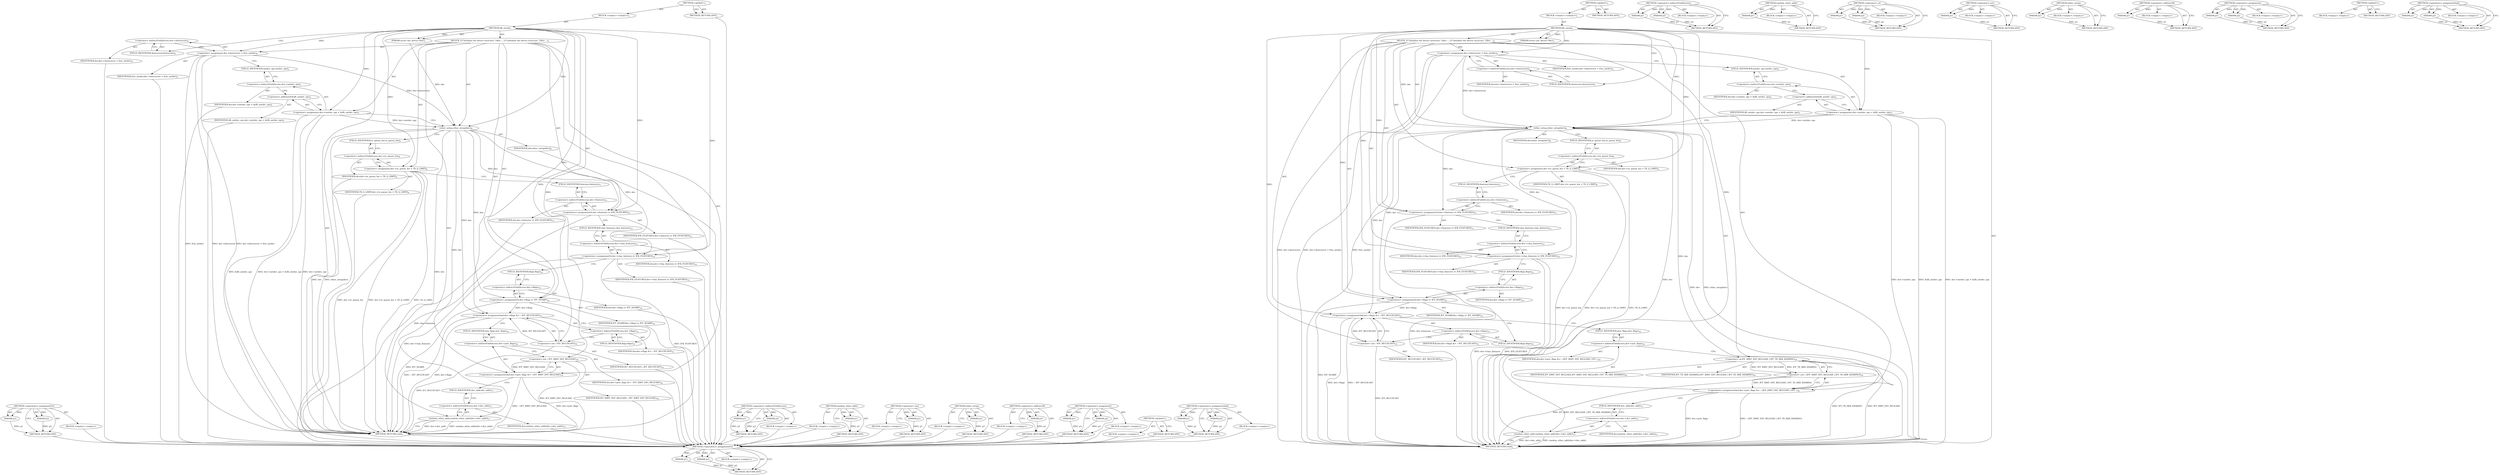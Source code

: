 digraph "&lt;operators&gt;.assignmentAnd" {
vulnerable_95 [label=<(METHOD,&lt;operators&gt;.assignmentOr)>];
vulnerable_96 [label=<(PARAM,p1)>];
vulnerable_97 [label=<(PARAM,p2)>];
vulnerable_98 [label=<(BLOCK,&lt;empty&gt;,&lt;empty&gt;)>];
vulnerable_99 [label=<(METHOD_RETURN,ANY)>];
vulnerable_6 [label=<(METHOD,&lt;global&gt;)<SUB>1</SUB>>];
vulnerable_7 [label=<(BLOCK,&lt;empty&gt;,&lt;empty&gt;)<SUB>1</SUB>>];
vulnerable_8 [label=<(METHOD,ifb_setup)<SUB>1</SUB>>];
vulnerable_9 [label=<(PARAM,struct net_device *dev)<SUB>1</SUB>>];
vulnerable_10 [label=<(BLOCK,{
	/* Initialize the device structure. */
	dev-...,{
	/* Initialize the device structure. */
	dev-...)<SUB>2</SUB>>];
vulnerable_11 [label=<(&lt;operator&gt;.assignment,dev-&gt;destructor = free_netdev)<SUB>4</SUB>>];
vulnerable_12 [label=<(&lt;operator&gt;.indirectFieldAccess,dev-&gt;destructor)<SUB>4</SUB>>];
vulnerable_13 [label=<(IDENTIFIER,dev,dev-&gt;destructor = free_netdev)<SUB>4</SUB>>];
vulnerable_14 [label=<(FIELD_IDENTIFIER,destructor,destructor)<SUB>4</SUB>>];
vulnerable_15 [label=<(IDENTIFIER,free_netdev,dev-&gt;destructor = free_netdev)<SUB>4</SUB>>];
vulnerable_16 [label=<(&lt;operator&gt;.assignment,dev-&gt;netdev_ops = &amp;ifb_netdev_ops)<SUB>5</SUB>>];
vulnerable_17 [label=<(&lt;operator&gt;.indirectFieldAccess,dev-&gt;netdev_ops)<SUB>5</SUB>>];
vulnerable_18 [label=<(IDENTIFIER,dev,dev-&gt;netdev_ops = &amp;ifb_netdev_ops)<SUB>5</SUB>>];
vulnerable_19 [label=<(FIELD_IDENTIFIER,netdev_ops,netdev_ops)<SUB>5</SUB>>];
vulnerable_20 [label=<(&lt;operator&gt;.addressOf,&amp;ifb_netdev_ops)<SUB>5</SUB>>];
vulnerable_21 [label=<(IDENTIFIER,ifb_netdev_ops,dev-&gt;netdev_ops = &amp;ifb_netdev_ops)<SUB>5</SUB>>];
vulnerable_22 [label=<(ether_setup,ether_setup(dev))<SUB>8</SUB>>];
vulnerable_23 [label=<(IDENTIFIER,dev,ether_setup(dev))<SUB>8</SUB>>];
vulnerable_24 [label=<(&lt;operator&gt;.assignment,dev-&gt;tx_queue_len = TX_Q_LIMIT)<SUB>9</SUB>>];
vulnerable_25 [label=<(&lt;operator&gt;.indirectFieldAccess,dev-&gt;tx_queue_len)<SUB>9</SUB>>];
vulnerable_26 [label=<(IDENTIFIER,dev,dev-&gt;tx_queue_len = TX_Q_LIMIT)<SUB>9</SUB>>];
vulnerable_27 [label=<(FIELD_IDENTIFIER,tx_queue_len,tx_queue_len)<SUB>9</SUB>>];
vulnerable_28 [label=<(IDENTIFIER,TX_Q_LIMIT,dev-&gt;tx_queue_len = TX_Q_LIMIT)<SUB>9</SUB>>];
vulnerable_29 [label=<(&lt;operators&gt;.assignmentOr,dev-&gt;features |= IFB_FEATURES)<SUB>11</SUB>>];
vulnerable_30 [label=<(&lt;operator&gt;.indirectFieldAccess,dev-&gt;features)<SUB>11</SUB>>];
vulnerable_31 [label=<(IDENTIFIER,dev,dev-&gt;features |= IFB_FEATURES)<SUB>11</SUB>>];
vulnerable_32 [label=<(FIELD_IDENTIFIER,features,features)<SUB>11</SUB>>];
vulnerable_33 [label=<(IDENTIFIER,IFB_FEATURES,dev-&gt;features |= IFB_FEATURES)<SUB>11</SUB>>];
vulnerable_34 [label=<(&lt;operators&gt;.assignmentOr,dev-&gt;vlan_features |= IFB_FEATURES)<SUB>12</SUB>>];
vulnerable_35 [label=<(&lt;operator&gt;.indirectFieldAccess,dev-&gt;vlan_features)<SUB>12</SUB>>];
vulnerable_36 [label=<(IDENTIFIER,dev,dev-&gt;vlan_features |= IFB_FEATURES)<SUB>12</SUB>>];
vulnerable_37 [label=<(FIELD_IDENTIFIER,vlan_features,vlan_features)<SUB>12</SUB>>];
vulnerable_38 [label=<(IDENTIFIER,IFB_FEATURES,dev-&gt;vlan_features |= IFB_FEATURES)<SUB>12</SUB>>];
vulnerable_39 [label=<(&lt;operators&gt;.assignmentOr,dev-&gt;flags |= IFF_NOARP)<SUB>14</SUB>>];
vulnerable_40 [label=<(&lt;operator&gt;.indirectFieldAccess,dev-&gt;flags)<SUB>14</SUB>>];
vulnerable_41 [label=<(IDENTIFIER,dev,dev-&gt;flags |= IFF_NOARP)<SUB>14</SUB>>];
vulnerable_42 [label=<(FIELD_IDENTIFIER,flags,flags)<SUB>14</SUB>>];
vulnerable_43 [label=<(IDENTIFIER,IFF_NOARP,dev-&gt;flags |= IFF_NOARP)<SUB>14</SUB>>];
vulnerable_44 [label=<(&lt;operators&gt;.assignmentAnd,dev-&gt;flags &amp;= ~IFF_MULTICAST)<SUB>15</SUB>>];
vulnerable_45 [label=<(&lt;operator&gt;.indirectFieldAccess,dev-&gt;flags)<SUB>15</SUB>>];
vulnerable_46 [label=<(IDENTIFIER,dev,dev-&gt;flags &amp;= ~IFF_MULTICAST)<SUB>15</SUB>>];
vulnerable_47 [label=<(FIELD_IDENTIFIER,flags,flags)<SUB>15</SUB>>];
vulnerable_48 [label=<(&lt;operator&gt;.not,~IFF_MULTICAST)<SUB>15</SUB>>];
vulnerable_49 [label=<(IDENTIFIER,IFF_MULTICAST,~IFF_MULTICAST)<SUB>15</SUB>>];
vulnerable_50 [label=<(&lt;operators&gt;.assignmentAnd,dev-&gt;priv_flags &amp;= ~IFF_XMIT_DST_RELEASE)<SUB>16</SUB>>];
vulnerable_51 [label=<(&lt;operator&gt;.indirectFieldAccess,dev-&gt;priv_flags)<SUB>16</SUB>>];
vulnerable_52 [label=<(IDENTIFIER,dev,dev-&gt;priv_flags &amp;= ~IFF_XMIT_DST_RELEASE)<SUB>16</SUB>>];
vulnerable_53 [label=<(FIELD_IDENTIFIER,priv_flags,priv_flags)<SUB>16</SUB>>];
vulnerable_54 [label=<(&lt;operator&gt;.not,~IFF_XMIT_DST_RELEASE)<SUB>16</SUB>>];
vulnerable_55 [label=<(IDENTIFIER,IFF_XMIT_DST_RELEASE,~IFF_XMIT_DST_RELEASE)<SUB>16</SUB>>];
vulnerable_56 [label=<(random_ether_addr,random_ether_addr(dev-&gt;dev_addr))<SUB>17</SUB>>];
vulnerable_57 [label=<(&lt;operator&gt;.indirectFieldAccess,dev-&gt;dev_addr)<SUB>17</SUB>>];
vulnerable_58 [label=<(IDENTIFIER,dev,random_ether_addr(dev-&gt;dev_addr))<SUB>17</SUB>>];
vulnerable_59 [label=<(FIELD_IDENTIFIER,dev_addr,dev_addr)<SUB>17</SUB>>];
vulnerable_60 [label=<(METHOD_RETURN,void)<SUB>1</SUB>>];
vulnerable_62 [label=<(METHOD_RETURN,ANY)<SUB>1</SUB>>];
vulnerable_82 [label=<(METHOD,&lt;operator&gt;.indirectFieldAccess)>];
vulnerable_83 [label=<(PARAM,p1)>];
vulnerable_84 [label=<(PARAM,p2)>];
vulnerable_85 [label=<(BLOCK,&lt;empty&gt;,&lt;empty&gt;)>];
vulnerable_86 [label=<(METHOD_RETURN,ANY)>];
vulnerable_109 [label=<(METHOD,random_ether_addr)>];
vulnerable_110 [label=<(PARAM,p1)>];
vulnerable_111 [label=<(BLOCK,&lt;empty&gt;,&lt;empty&gt;)>];
vulnerable_112 [label=<(METHOD_RETURN,ANY)>];
vulnerable_105 [label=<(METHOD,&lt;operator&gt;.not)>];
vulnerable_106 [label=<(PARAM,p1)>];
vulnerable_107 [label=<(BLOCK,&lt;empty&gt;,&lt;empty&gt;)>];
vulnerable_108 [label=<(METHOD_RETURN,ANY)>];
vulnerable_91 [label=<(METHOD,ether_setup)>];
vulnerable_92 [label=<(PARAM,p1)>];
vulnerable_93 [label=<(BLOCK,&lt;empty&gt;,&lt;empty&gt;)>];
vulnerable_94 [label=<(METHOD_RETURN,ANY)>];
vulnerable_87 [label=<(METHOD,&lt;operator&gt;.addressOf)>];
vulnerable_88 [label=<(PARAM,p1)>];
vulnerable_89 [label=<(BLOCK,&lt;empty&gt;,&lt;empty&gt;)>];
vulnerable_90 [label=<(METHOD_RETURN,ANY)>];
vulnerable_77 [label=<(METHOD,&lt;operator&gt;.assignment)>];
vulnerable_78 [label=<(PARAM,p1)>];
vulnerable_79 [label=<(PARAM,p2)>];
vulnerable_80 [label=<(BLOCK,&lt;empty&gt;,&lt;empty&gt;)>];
vulnerable_81 [label=<(METHOD_RETURN,ANY)>];
vulnerable_71 [label=<(METHOD,&lt;global&gt;)<SUB>1</SUB>>];
vulnerable_72 [label=<(BLOCK,&lt;empty&gt;,&lt;empty&gt;)>];
vulnerable_73 [label=<(METHOD_RETURN,ANY)>];
vulnerable_100 [label=<(METHOD,&lt;operators&gt;.assignmentAnd)>];
vulnerable_101 [label=<(PARAM,p1)>];
vulnerable_102 [label=<(PARAM,p2)>];
vulnerable_103 [label=<(BLOCK,&lt;empty&gt;,&lt;empty&gt;)>];
vulnerable_104 [label=<(METHOD_RETURN,ANY)>];
fixed_97 [label=<(METHOD,&lt;operators&gt;.assignmentOr)>];
fixed_98 [label=<(PARAM,p1)>];
fixed_99 [label=<(PARAM,p2)>];
fixed_100 [label=<(BLOCK,&lt;empty&gt;,&lt;empty&gt;)>];
fixed_101 [label=<(METHOD_RETURN,ANY)>];
fixed_6 [label=<(METHOD,&lt;global&gt;)<SUB>1</SUB>>];
fixed_7 [label=<(BLOCK,&lt;empty&gt;,&lt;empty&gt;)<SUB>1</SUB>>];
fixed_8 [label=<(METHOD,ifb_setup)<SUB>1</SUB>>];
fixed_9 [label=<(PARAM,struct net_device *dev)<SUB>1</SUB>>];
fixed_10 [label=<(BLOCK,{
	/* Initialize the device structure. */
	dev-...,{
	/* Initialize the device structure. */
	dev-...)<SUB>2</SUB>>];
fixed_11 [label=<(&lt;operator&gt;.assignment,dev-&gt;destructor = free_netdev)<SUB>4</SUB>>];
fixed_12 [label=<(&lt;operator&gt;.indirectFieldAccess,dev-&gt;destructor)<SUB>4</SUB>>];
fixed_13 [label=<(IDENTIFIER,dev,dev-&gt;destructor = free_netdev)<SUB>4</SUB>>];
fixed_14 [label=<(FIELD_IDENTIFIER,destructor,destructor)<SUB>4</SUB>>];
fixed_15 [label=<(IDENTIFIER,free_netdev,dev-&gt;destructor = free_netdev)<SUB>4</SUB>>];
fixed_16 [label=<(&lt;operator&gt;.assignment,dev-&gt;netdev_ops = &amp;ifb_netdev_ops)<SUB>5</SUB>>];
fixed_17 [label=<(&lt;operator&gt;.indirectFieldAccess,dev-&gt;netdev_ops)<SUB>5</SUB>>];
fixed_18 [label=<(IDENTIFIER,dev,dev-&gt;netdev_ops = &amp;ifb_netdev_ops)<SUB>5</SUB>>];
fixed_19 [label=<(FIELD_IDENTIFIER,netdev_ops,netdev_ops)<SUB>5</SUB>>];
fixed_20 [label=<(&lt;operator&gt;.addressOf,&amp;ifb_netdev_ops)<SUB>5</SUB>>];
fixed_21 [label=<(IDENTIFIER,ifb_netdev_ops,dev-&gt;netdev_ops = &amp;ifb_netdev_ops)<SUB>5</SUB>>];
fixed_22 [label=<(ether_setup,ether_setup(dev))<SUB>8</SUB>>];
fixed_23 [label=<(IDENTIFIER,dev,ether_setup(dev))<SUB>8</SUB>>];
fixed_24 [label=<(&lt;operator&gt;.assignment,dev-&gt;tx_queue_len = TX_Q_LIMIT)<SUB>9</SUB>>];
fixed_25 [label=<(&lt;operator&gt;.indirectFieldAccess,dev-&gt;tx_queue_len)<SUB>9</SUB>>];
fixed_26 [label=<(IDENTIFIER,dev,dev-&gt;tx_queue_len = TX_Q_LIMIT)<SUB>9</SUB>>];
fixed_27 [label=<(FIELD_IDENTIFIER,tx_queue_len,tx_queue_len)<SUB>9</SUB>>];
fixed_28 [label=<(IDENTIFIER,TX_Q_LIMIT,dev-&gt;tx_queue_len = TX_Q_LIMIT)<SUB>9</SUB>>];
fixed_29 [label=<(&lt;operators&gt;.assignmentOr,dev-&gt;features |= IFB_FEATURES)<SUB>11</SUB>>];
fixed_30 [label=<(&lt;operator&gt;.indirectFieldAccess,dev-&gt;features)<SUB>11</SUB>>];
fixed_31 [label=<(IDENTIFIER,dev,dev-&gt;features |= IFB_FEATURES)<SUB>11</SUB>>];
fixed_32 [label=<(FIELD_IDENTIFIER,features,features)<SUB>11</SUB>>];
fixed_33 [label=<(IDENTIFIER,IFB_FEATURES,dev-&gt;features |= IFB_FEATURES)<SUB>11</SUB>>];
fixed_34 [label=<(&lt;operators&gt;.assignmentOr,dev-&gt;vlan_features |= IFB_FEATURES)<SUB>12</SUB>>];
fixed_35 [label=<(&lt;operator&gt;.indirectFieldAccess,dev-&gt;vlan_features)<SUB>12</SUB>>];
fixed_36 [label=<(IDENTIFIER,dev,dev-&gt;vlan_features |= IFB_FEATURES)<SUB>12</SUB>>];
fixed_37 [label=<(FIELD_IDENTIFIER,vlan_features,vlan_features)<SUB>12</SUB>>];
fixed_38 [label=<(IDENTIFIER,IFB_FEATURES,dev-&gt;vlan_features |= IFB_FEATURES)<SUB>12</SUB>>];
fixed_39 [label=<(&lt;operators&gt;.assignmentOr,dev-&gt;flags |= IFF_NOARP)<SUB>14</SUB>>];
fixed_40 [label=<(&lt;operator&gt;.indirectFieldAccess,dev-&gt;flags)<SUB>14</SUB>>];
fixed_41 [label=<(IDENTIFIER,dev,dev-&gt;flags |= IFF_NOARP)<SUB>14</SUB>>];
fixed_42 [label=<(FIELD_IDENTIFIER,flags,flags)<SUB>14</SUB>>];
fixed_43 [label=<(IDENTIFIER,IFF_NOARP,dev-&gt;flags |= IFF_NOARP)<SUB>14</SUB>>];
fixed_44 [label=<(&lt;operators&gt;.assignmentAnd,dev-&gt;flags &amp;= ~IFF_MULTICAST)<SUB>15</SUB>>];
fixed_45 [label=<(&lt;operator&gt;.indirectFieldAccess,dev-&gt;flags)<SUB>15</SUB>>];
fixed_46 [label=<(IDENTIFIER,dev,dev-&gt;flags &amp;= ~IFF_MULTICAST)<SUB>15</SUB>>];
fixed_47 [label=<(FIELD_IDENTIFIER,flags,flags)<SUB>15</SUB>>];
fixed_48 [label=<(&lt;operator&gt;.not,~IFF_MULTICAST)<SUB>15</SUB>>];
fixed_49 [label=<(IDENTIFIER,IFF_MULTICAST,~IFF_MULTICAST)<SUB>15</SUB>>];
fixed_50 [label=<(&lt;operators&gt;.assignmentAnd,dev-&gt;priv_flags &amp;= ~(IFF_XMIT_DST_RELEASE | IFF...)<SUB>16</SUB>>];
fixed_51 [label=<(&lt;operator&gt;.indirectFieldAccess,dev-&gt;priv_flags)<SUB>16</SUB>>];
fixed_52 [label=<(IDENTIFIER,dev,dev-&gt;priv_flags &amp;= ~(IFF_XMIT_DST_RELEASE | IFF...)<SUB>16</SUB>>];
fixed_53 [label=<(FIELD_IDENTIFIER,priv_flags,priv_flags)<SUB>16</SUB>>];
fixed_54 [label=<(&lt;operator&gt;.not,~(IFF_XMIT_DST_RELEASE | IFF_TX_SKB_SHARING))<SUB>16</SUB>>];
fixed_55 [label=<(&lt;operator&gt;.or,IFF_XMIT_DST_RELEASE | IFF_TX_SKB_SHARING)<SUB>16</SUB>>];
fixed_56 [label=<(IDENTIFIER,IFF_XMIT_DST_RELEASE,IFF_XMIT_DST_RELEASE | IFF_TX_SKB_SHARING)<SUB>16</SUB>>];
fixed_57 [label=<(IDENTIFIER,IFF_TX_SKB_SHARING,IFF_XMIT_DST_RELEASE | IFF_TX_SKB_SHARING)<SUB>16</SUB>>];
fixed_58 [label=<(random_ether_addr,random_ether_addr(dev-&gt;dev_addr))<SUB>17</SUB>>];
fixed_59 [label=<(&lt;operator&gt;.indirectFieldAccess,dev-&gt;dev_addr)<SUB>17</SUB>>];
fixed_60 [label=<(IDENTIFIER,dev,random_ether_addr(dev-&gt;dev_addr))<SUB>17</SUB>>];
fixed_61 [label=<(FIELD_IDENTIFIER,dev_addr,dev_addr)<SUB>17</SUB>>];
fixed_62 [label=<(METHOD_RETURN,void)<SUB>1</SUB>>];
fixed_64 [label=<(METHOD_RETURN,ANY)<SUB>1</SUB>>];
fixed_84 [label=<(METHOD,&lt;operator&gt;.indirectFieldAccess)>];
fixed_85 [label=<(PARAM,p1)>];
fixed_86 [label=<(PARAM,p2)>];
fixed_87 [label=<(BLOCK,&lt;empty&gt;,&lt;empty&gt;)>];
fixed_88 [label=<(METHOD_RETURN,ANY)>];
fixed_116 [label=<(METHOD,random_ether_addr)>];
fixed_117 [label=<(PARAM,p1)>];
fixed_118 [label=<(BLOCK,&lt;empty&gt;,&lt;empty&gt;)>];
fixed_119 [label=<(METHOD_RETURN,ANY)>];
fixed_111 [label=<(METHOD,&lt;operator&gt;.or)>];
fixed_112 [label=<(PARAM,p1)>];
fixed_113 [label=<(PARAM,p2)>];
fixed_114 [label=<(BLOCK,&lt;empty&gt;,&lt;empty&gt;)>];
fixed_115 [label=<(METHOD_RETURN,ANY)>];
fixed_107 [label=<(METHOD,&lt;operator&gt;.not)>];
fixed_108 [label=<(PARAM,p1)>];
fixed_109 [label=<(BLOCK,&lt;empty&gt;,&lt;empty&gt;)>];
fixed_110 [label=<(METHOD_RETURN,ANY)>];
fixed_93 [label=<(METHOD,ether_setup)>];
fixed_94 [label=<(PARAM,p1)>];
fixed_95 [label=<(BLOCK,&lt;empty&gt;,&lt;empty&gt;)>];
fixed_96 [label=<(METHOD_RETURN,ANY)>];
fixed_89 [label=<(METHOD,&lt;operator&gt;.addressOf)>];
fixed_90 [label=<(PARAM,p1)>];
fixed_91 [label=<(BLOCK,&lt;empty&gt;,&lt;empty&gt;)>];
fixed_92 [label=<(METHOD_RETURN,ANY)>];
fixed_79 [label=<(METHOD,&lt;operator&gt;.assignment)>];
fixed_80 [label=<(PARAM,p1)>];
fixed_81 [label=<(PARAM,p2)>];
fixed_82 [label=<(BLOCK,&lt;empty&gt;,&lt;empty&gt;)>];
fixed_83 [label=<(METHOD_RETURN,ANY)>];
fixed_73 [label=<(METHOD,&lt;global&gt;)<SUB>1</SUB>>];
fixed_74 [label=<(BLOCK,&lt;empty&gt;,&lt;empty&gt;)>];
fixed_75 [label=<(METHOD_RETURN,ANY)>];
fixed_102 [label=<(METHOD,&lt;operators&gt;.assignmentAnd)>];
fixed_103 [label=<(PARAM,p1)>];
fixed_104 [label=<(PARAM,p2)>];
fixed_105 [label=<(BLOCK,&lt;empty&gt;,&lt;empty&gt;)>];
fixed_106 [label=<(METHOD_RETURN,ANY)>];
vulnerable_95 -> vulnerable_96  [key=0, label="AST: "];
vulnerable_95 -> vulnerable_96  [key=1, label="DDG: "];
vulnerable_95 -> vulnerable_98  [key=0, label="AST: "];
vulnerable_95 -> vulnerable_97  [key=0, label="AST: "];
vulnerable_95 -> vulnerable_97  [key=1, label="DDG: "];
vulnerable_95 -> vulnerable_99  [key=0, label="AST: "];
vulnerable_95 -> vulnerable_99  [key=1, label="CFG: "];
vulnerable_96 -> vulnerable_99  [key=0, label="DDG: p1"];
vulnerable_97 -> vulnerable_99  [key=0, label="DDG: p2"];
vulnerable_98 -> fixed_97  [key=0];
vulnerable_99 -> fixed_97  [key=0];
vulnerable_6 -> vulnerable_7  [key=0, label="AST: "];
vulnerable_6 -> vulnerable_62  [key=0, label="AST: "];
vulnerable_6 -> vulnerable_62  [key=1, label="CFG: "];
vulnerable_7 -> vulnerable_8  [key=0, label="AST: "];
vulnerable_8 -> vulnerable_9  [key=0, label="AST: "];
vulnerable_8 -> vulnerable_9  [key=1, label="DDG: "];
vulnerable_8 -> vulnerable_10  [key=0, label="AST: "];
vulnerable_8 -> vulnerable_60  [key=0, label="AST: "];
vulnerable_8 -> vulnerable_14  [key=0, label="CFG: "];
vulnerable_8 -> vulnerable_11  [key=0, label="DDG: "];
vulnerable_8 -> vulnerable_16  [key=0, label="DDG: "];
vulnerable_8 -> vulnerable_24  [key=0, label="DDG: "];
vulnerable_8 -> vulnerable_29  [key=0, label="DDG: "];
vulnerable_8 -> vulnerable_34  [key=0, label="DDG: "];
vulnerable_8 -> vulnerable_39  [key=0, label="DDG: "];
vulnerable_8 -> vulnerable_22  [key=0, label="DDG: "];
vulnerable_8 -> vulnerable_48  [key=0, label="DDG: "];
vulnerable_8 -> vulnerable_54  [key=0, label="DDG: "];
vulnerable_9 -> vulnerable_22  [key=0, label="DDG: dev"];
vulnerable_10 -> vulnerable_11  [key=0, label="AST: "];
vulnerable_10 -> vulnerable_16  [key=0, label="AST: "];
vulnerable_10 -> vulnerable_22  [key=0, label="AST: "];
vulnerable_10 -> vulnerable_24  [key=0, label="AST: "];
vulnerable_10 -> vulnerable_29  [key=0, label="AST: "];
vulnerable_10 -> vulnerable_34  [key=0, label="AST: "];
vulnerable_10 -> vulnerable_39  [key=0, label="AST: "];
vulnerable_10 -> vulnerable_44  [key=0, label="AST: "];
vulnerable_10 -> vulnerable_50  [key=0, label="AST: "];
vulnerable_10 -> vulnerable_56  [key=0, label="AST: "];
vulnerable_11 -> vulnerable_12  [key=0, label="AST: "];
vulnerable_11 -> vulnerable_15  [key=0, label="AST: "];
vulnerable_11 -> vulnerable_19  [key=0, label="CFG: "];
vulnerable_11 -> vulnerable_60  [key=0, label="DDG: dev-&gt;destructor"];
vulnerable_11 -> vulnerable_60  [key=1, label="DDG: dev-&gt;destructor = free_netdev"];
vulnerable_11 -> vulnerable_60  [key=2, label="DDG: free_netdev"];
vulnerable_11 -> vulnerable_22  [key=0, label="DDG: dev-&gt;destructor"];
vulnerable_12 -> vulnerable_13  [key=0, label="AST: "];
vulnerable_12 -> vulnerable_14  [key=0, label="AST: "];
vulnerable_12 -> vulnerable_11  [key=0, label="CFG: "];
vulnerable_13 -> fixed_97  [key=0];
vulnerable_14 -> vulnerable_12  [key=0, label="CFG: "];
vulnerable_15 -> fixed_97  [key=0];
vulnerable_16 -> vulnerable_17  [key=0, label="AST: "];
vulnerable_16 -> vulnerable_20  [key=0, label="AST: "];
vulnerable_16 -> vulnerable_22  [key=0, label="CFG: "];
vulnerable_16 -> vulnerable_22  [key=1, label="DDG: dev-&gt;netdev_ops"];
vulnerable_16 -> vulnerable_60  [key=0, label="DDG: dev-&gt;netdev_ops"];
vulnerable_16 -> vulnerable_60  [key=1, label="DDG: &amp;ifb_netdev_ops"];
vulnerable_16 -> vulnerable_60  [key=2, label="DDG: dev-&gt;netdev_ops = &amp;ifb_netdev_ops"];
vulnerable_17 -> vulnerable_18  [key=0, label="AST: "];
vulnerable_17 -> vulnerable_19  [key=0, label="AST: "];
vulnerable_17 -> vulnerable_20  [key=0, label="CFG: "];
vulnerable_18 -> fixed_97  [key=0];
vulnerable_19 -> vulnerable_17  [key=0, label="CFG: "];
vulnerable_20 -> vulnerable_21  [key=0, label="AST: "];
vulnerable_20 -> vulnerable_16  [key=0, label="CFG: "];
vulnerable_21 -> fixed_97  [key=0];
vulnerable_22 -> vulnerable_23  [key=0, label="AST: "];
vulnerable_22 -> vulnerable_27  [key=0, label="CFG: "];
vulnerable_22 -> vulnerable_60  [key=0, label="DDG: dev"];
vulnerable_22 -> vulnerable_60  [key=1, label="DDG: ether_setup(dev)"];
vulnerable_22 -> vulnerable_29  [key=0, label="DDG: dev"];
vulnerable_22 -> vulnerable_34  [key=0, label="DDG: dev"];
vulnerable_22 -> vulnerable_39  [key=0, label="DDG: dev"];
vulnerable_22 -> vulnerable_44  [key=0, label="DDG: dev"];
vulnerable_22 -> vulnerable_50  [key=0, label="DDG: dev"];
vulnerable_22 -> vulnerable_56  [key=0, label="DDG: dev"];
vulnerable_23 -> fixed_97  [key=0];
vulnerable_24 -> vulnerable_25  [key=0, label="AST: "];
vulnerable_24 -> vulnerable_28  [key=0, label="AST: "];
vulnerable_24 -> vulnerable_32  [key=0, label="CFG: "];
vulnerable_24 -> vulnerable_60  [key=0, label="DDG: dev-&gt;tx_queue_len"];
vulnerable_24 -> vulnerable_60  [key=1, label="DDG: dev-&gt;tx_queue_len = TX_Q_LIMIT"];
vulnerable_24 -> vulnerable_60  [key=2, label="DDG: TX_Q_LIMIT"];
vulnerable_25 -> vulnerable_26  [key=0, label="AST: "];
vulnerable_25 -> vulnerable_27  [key=0, label="AST: "];
vulnerable_25 -> vulnerable_24  [key=0, label="CFG: "];
vulnerable_26 -> fixed_97  [key=0];
vulnerable_27 -> vulnerable_25  [key=0, label="CFG: "];
vulnerable_28 -> fixed_97  [key=0];
vulnerable_29 -> vulnerable_30  [key=0, label="AST: "];
vulnerable_29 -> vulnerable_33  [key=0, label="AST: "];
vulnerable_29 -> vulnerable_37  [key=0, label="CFG: "];
vulnerable_29 -> vulnerable_60  [key=0, label="DDG: dev-&gt;features"];
vulnerable_30 -> vulnerable_31  [key=0, label="AST: "];
vulnerable_30 -> vulnerable_32  [key=0, label="AST: "];
vulnerable_30 -> vulnerable_29  [key=0, label="CFG: "];
vulnerable_31 -> fixed_97  [key=0];
vulnerable_32 -> vulnerable_30  [key=0, label="CFG: "];
vulnerable_33 -> fixed_97  [key=0];
vulnerable_34 -> vulnerable_35  [key=0, label="AST: "];
vulnerable_34 -> vulnerable_38  [key=0, label="AST: "];
vulnerable_34 -> vulnerable_42  [key=0, label="CFG: "];
vulnerable_34 -> vulnerable_60  [key=0, label="DDG: dev-&gt;vlan_features"];
vulnerable_34 -> vulnerable_60  [key=1, label="DDG: IFB_FEATURES"];
vulnerable_35 -> vulnerable_36  [key=0, label="AST: "];
vulnerable_35 -> vulnerable_37  [key=0, label="AST: "];
vulnerable_35 -> vulnerable_34  [key=0, label="CFG: "];
vulnerable_36 -> fixed_97  [key=0];
vulnerable_37 -> vulnerable_35  [key=0, label="CFG: "];
vulnerable_38 -> fixed_97  [key=0];
vulnerable_39 -> vulnerable_40  [key=0, label="AST: "];
vulnerable_39 -> vulnerable_43  [key=0, label="AST: "];
vulnerable_39 -> vulnerable_47  [key=0, label="CFG: "];
vulnerable_39 -> vulnerable_60  [key=0, label="DDG: IFF_NOARP"];
vulnerable_39 -> vulnerable_44  [key=0, label="DDG: dev-&gt;flags"];
vulnerable_40 -> vulnerable_41  [key=0, label="AST: "];
vulnerable_40 -> vulnerable_42  [key=0, label="AST: "];
vulnerable_40 -> vulnerable_39  [key=0, label="CFG: "];
vulnerable_41 -> fixed_97  [key=0];
vulnerable_42 -> vulnerable_40  [key=0, label="CFG: "];
vulnerable_43 -> fixed_97  [key=0];
vulnerable_44 -> vulnerable_45  [key=0, label="AST: "];
vulnerable_44 -> vulnerable_48  [key=0, label="AST: "];
vulnerable_44 -> vulnerable_53  [key=0, label="CFG: "];
vulnerable_44 -> vulnerable_60  [key=0, label="DDG: dev-&gt;flags"];
vulnerable_44 -> vulnerable_60  [key=1, label="DDG: ~IFF_MULTICAST"];
vulnerable_45 -> vulnerable_46  [key=0, label="AST: "];
vulnerable_45 -> vulnerable_47  [key=0, label="AST: "];
vulnerable_45 -> vulnerable_48  [key=0, label="CFG: "];
vulnerable_46 -> fixed_97  [key=0];
vulnerable_47 -> vulnerable_45  [key=0, label="CFG: "];
vulnerable_48 -> vulnerable_49  [key=0, label="AST: "];
vulnerable_48 -> vulnerable_44  [key=0, label="CFG: "];
vulnerable_48 -> vulnerable_44  [key=1, label="DDG: IFF_MULTICAST"];
vulnerable_48 -> vulnerable_60  [key=0, label="DDG: IFF_MULTICAST"];
vulnerable_49 -> fixed_97  [key=0];
vulnerable_50 -> vulnerable_51  [key=0, label="AST: "];
vulnerable_50 -> vulnerable_54  [key=0, label="AST: "];
vulnerable_50 -> vulnerable_59  [key=0, label="CFG: "];
vulnerable_50 -> vulnerable_60  [key=0, label="DDG: dev-&gt;priv_flags"];
vulnerable_50 -> vulnerable_60  [key=1, label="DDG: ~IFF_XMIT_DST_RELEASE"];
vulnerable_51 -> vulnerable_52  [key=0, label="AST: "];
vulnerable_51 -> vulnerable_53  [key=0, label="AST: "];
vulnerable_51 -> vulnerable_54  [key=0, label="CFG: "];
vulnerable_52 -> fixed_97  [key=0];
vulnerable_53 -> vulnerable_51  [key=0, label="CFG: "];
vulnerable_54 -> vulnerable_55  [key=0, label="AST: "];
vulnerable_54 -> vulnerable_50  [key=0, label="CFG: "];
vulnerable_54 -> vulnerable_50  [key=1, label="DDG: IFF_XMIT_DST_RELEASE"];
vulnerable_54 -> vulnerable_60  [key=0, label="DDG: IFF_XMIT_DST_RELEASE"];
vulnerable_55 -> fixed_97  [key=0];
vulnerable_56 -> vulnerable_57  [key=0, label="AST: "];
vulnerable_56 -> vulnerable_60  [key=0, label="CFG: "];
vulnerable_56 -> vulnerable_60  [key=1, label="DDG: dev-&gt;dev_addr"];
vulnerable_56 -> vulnerable_60  [key=2, label="DDG: random_ether_addr(dev-&gt;dev_addr)"];
vulnerable_57 -> vulnerable_58  [key=0, label="AST: "];
vulnerable_57 -> vulnerable_59  [key=0, label="AST: "];
vulnerable_57 -> vulnerable_56  [key=0, label="CFG: "];
vulnerable_58 -> fixed_97  [key=0];
vulnerable_59 -> vulnerable_57  [key=0, label="CFG: "];
vulnerable_60 -> fixed_97  [key=0];
vulnerable_62 -> fixed_97  [key=0];
vulnerable_82 -> vulnerable_83  [key=0, label="AST: "];
vulnerable_82 -> vulnerable_83  [key=1, label="DDG: "];
vulnerable_82 -> vulnerable_85  [key=0, label="AST: "];
vulnerable_82 -> vulnerable_84  [key=0, label="AST: "];
vulnerable_82 -> vulnerable_84  [key=1, label="DDG: "];
vulnerable_82 -> vulnerable_86  [key=0, label="AST: "];
vulnerable_82 -> vulnerable_86  [key=1, label="CFG: "];
vulnerable_83 -> vulnerable_86  [key=0, label="DDG: p1"];
vulnerable_84 -> vulnerable_86  [key=0, label="DDG: p2"];
vulnerable_85 -> fixed_97  [key=0];
vulnerable_86 -> fixed_97  [key=0];
vulnerable_109 -> vulnerable_110  [key=0, label="AST: "];
vulnerable_109 -> vulnerable_110  [key=1, label="DDG: "];
vulnerable_109 -> vulnerable_111  [key=0, label="AST: "];
vulnerable_109 -> vulnerable_112  [key=0, label="AST: "];
vulnerable_109 -> vulnerable_112  [key=1, label="CFG: "];
vulnerable_110 -> vulnerable_112  [key=0, label="DDG: p1"];
vulnerable_111 -> fixed_97  [key=0];
vulnerable_112 -> fixed_97  [key=0];
vulnerable_105 -> vulnerable_106  [key=0, label="AST: "];
vulnerable_105 -> vulnerable_106  [key=1, label="DDG: "];
vulnerable_105 -> vulnerable_107  [key=0, label="AST: "];
vulnerable_105 -> vulnerable_108  [key=0, label="AST: "];
vulnerable_105 -> vulnerable_108  [key=1, label="CFG: "];
vulnerable_106 -> vulnerable_108  [key=0, label="DDG: p1"];
vulnerable_107 -> fixed_97  [key=0];
vulnerable_108 -> fixed_97  [key=0];
vulnerable_91 -> vulnerable_92  [key=0, label="AST: "];
vulnerable_91 -> vulnerable_92  [key=1, label="DDG: "];
vulnerable_91 -> vulnerable_93  [key=0, label="AST: "];
vulnerable_91 -> vulnerable_94  [key=0, label="AST: "];
vulnerable_91 -> vulnerable_94  [key=1, label="CFG: "];
vulnerable_92 -> vulnerable_94  [key=0, label="DDG: p1"];
vulnerable_93 -> fixed_97  [key=0];
vulnerable_94 -> fixed_97  [key=0];
vulnerable_87 -> vulnerable_88  [key=0, label="AST: "];
vulnerable_87 -> vulnerable_88  [key=1, label="DDG: "];
vulnerable_87 -> vulnerable_89  [key=0, label="AST: "];
vulnerable_87 -> vulnerable_90  [key=0, label="AST: "];
vulnerable_87 -> vulnerable_90  [key=1, label="CFG: "];
vulnerable_88 -> vulnerable_90  [key=0, label="DDG: p1"];
vulnerable_89 -> fixed_97  [key=0];
vulnerable_90 -> fixed_97  [key=0];
vulnerable_77 -> vulnerable_78  [key=0, label="AST: "];
vulnerable_77 -> vulnerable_78  [key=1, label="DDG: "];
vulnerable_77 -> vulnerable_80  [key=0, label="AST: "];
vulnerable_77 -> vulnerable_79  [key=0, label="AST: "];
vulnerable_77 -> vulnerable_79  [key=1, label="DDG: "];
vulnerable_77 -> vulnerable_81  [key=0, label="AST: "];
vulnerable_77 -> vulnerable_81  [key=1, label="CFG: "];
vulnerable_78 -> vulnerable_81  [key=0, label="DDG: p1"];
vulnerable_79 -> vulnerable_81  [key=0, label="DDG: p2"];
vulnerable_80 -> fixed_97  [key=0];
vulnerable_81 -> fixed_97  [key=0];
vulnerable_71 -> vulnerable_72  [key=0, label="AST: "];
vulnerable_71 -> vulnerable_73  [key=0, label="AST: "];
vulnerable_71 -> vulnerable_73  [key=1, label="CFG: "];
vulnerable_72 -> fixed_97  [key=0];
vulnerable_73 -> fixed_97  [key=0];
vulnerable_100 -> vulnerable_101  [key=0, label="AST: "];
vulnerable_100 -> vulnerable_101  [key=1, label="DDG: "];
vulnerable_100 -> vulnerable_103  [key=0, label="AST: "];
vulnerable_100 -> vulnerable_102  [key=0, label="AST: "];
vulnerable_100 -> vulnerable_102  [key=1, label="DDG: "];
vulnerable_100 -> vulnerable_104  [key=0, label="AST: "];
vulnerable_100 -> vulnerable_104  [key=1, label="CFG: "];
vulnerable_101 -> vulnerable_104  [key=0, label="DDG: p1"];
vulnerable_102 -> vulnerable_104  [key=0, label="DDG: p2"];
vulnerable_103 -> fixed_97  [key=0];
vulnerable_104 -> fixed_97  [key=0];
fixed_97 -> fixed_98  [key=0, label="AST: "];
fixed_97 -> fixed_98  [key=1, label="DDG: "];
fixed_97 -> fixed_100  [key=0, label="AST: "];
fixed_97 -> fixed_99  [key=0, label="AST: "];
fixed_97 -> fixed_99  [key=1, label="DDG: "];
fixed_97 -> fixed_101  [key=0, label="AST: "];
fixed_97 -> fixed_101  [key=1, label="CFG: "];
fixed_98 -> fixed_101  [key=0, label="DDG: p1"];
fixed_99 -> fixed_101  [key=0, label="DDG: p2"];
fixed_6 -> fixed_7  [key=0, label="AST: "];
fixed_6 -> fixed_64  [key=0, label="AST: "];
fixed_6 -> fixed_64  [key=1, label="CFG: "];
fixed_7 -> fixed_8  [key=0, label="AST: "];
fixed_8 -> fixed_9  [key=0, label="AST: "];
fixed_8 -> fixed_9  [key=1, label="DDG: "];
fixed_8 -> fixed_10  [key=0, label="AST: "];
fixed_8 -> fixed_62  [key=0, label="AST: "];
fixed_8 -> fixed_14  [key=0, label="CFG: "];
fixed_8 -> fixed_11  [key=0, label="DDG: "];
fixed_8 -> fixed_16  [key=0, label="DDG: "];
fixed_8 -> fixed_24  [key=0, label="DDG: "];
fixed_8 -> fixed_29  [key=0, label="DDG: "];
fixed_8 -> fixed_34  [key=0, label="DDG: "];
fixed_8 -> fixed_39  [key=0, label="DDG: "];
fixed_8 -> fixed_22  [key=0, label="DDG: "];
fixed_8 -> fixed_48  [key=0, label="DDG: "];
fixed_8 -> fixed_55  [key=0, label="DDG: "];
fixed_9 -> fixed_22  [key=0, label="DDG: dev"];
fixed_10 -> fixed_11  [key=0, label="AST: "];
fixed_10 -> fixed_16  [key=0, label="AST: "];
fixed_10 -> fixed_22  [key=0, label="AST: "];
fixed_10 -> fixed_24  [key=0, label="AST: "];
fixed_10 -> fixed_29  [key=0, label="AST: "];
fixed_10 -> fixed_34  [key=0, label="AST: "];
fixed_10 -> fixed_39  [key=0, label="AST: "];
fixed_10 -> fixed_44  [key=0, label="AST: "];
fixed_10 -> fixed_50  [key=0, label="AST: "];
fixed_10 -> fixed_58  [key=0, label="AST: "];
fixed_11 -> fixed_12  [key=0, label="AST: "];
fixed_11 -> fixed_15  [key=0, label="AST: "];
fixed_11 -> fixed_19  [key=0, label="CFG: "];
fixed_11 -> fixed_62  [key=0, label="DDG: dev-&gt;destructor"];
fixed_11 -> fixed_62  [key=1, label="DDG: dev-&gt;destructor = free_netdev"];
fixed_11 -> fixed_62  [key=2, label="DDG: free_netdev"];
fixed_11 -> fixed_22  [key=0, label="DDG: dev-&gt;destructor"];
fixed_12 -> fixed_13  [key=0, label="AST: "];
fixed_12 -> fixed_14  [key=0, label="AST: "];
fixed_12 -> fixed_11  [key=0, label="CFG: "];
fixed_14 -> fixed_12  [key=0, label="CFG: "];
fixed_16 -> fixed_17  [key=0, label="AST: "];
fixed_16 -> fixed_20  [key=0, label="AST: "];
fixed_16 -> fixed_22  [key=0, label="CFG: "];
fixed_16 -> fixed_22  [key=1, label="DDG: dev-&gt;netdev_ops"];
fixed_16 -> fixed_62  [key=0, label="DDG: dev-&gt;netdev_ops"];
fixed_16 -> fixed_62  [key=1, label="DDG: &amp;ifb_netdev_ops"];
fixed_16 -> fixed_62  [key=2, label="DDG: dev-&gt;netdev_ops = &amp;ifb_netdev_ops"];
fixed_17 -> fixed_18  [key=0, label="AST: "];
fixed_17 -> fixed_19  [key=0, label="AST: "];
fixed_17 -> fixed_20  [key=0, label="CFG: "];
fixed_19 -> fixed_17  [key=0, label="CFG: "];
fixed_20 -> fixed_21  [key=0, label="AST: "];
fixed_20 -> fixed_16  [key=0, label="CFG: "];
fixed_22 -> fixed_23  [key=0, label="AST: "];
fixed_22 -> fixed_27  [key=0, label="CFG: "];
fixed_22 -> fixed_62  [key=0, label="DDG: dev"];
fixed_22 -> fixed_62  [key=1, label="DDG: ether_setup(dev)"];
fixed_22 -> fixed_29  [key=0, label="DDG: dev"];
fixed_22 -> fixed_34  [key=0, label="DDG: dev"];
fixed_22 -> fixed_39  [key=0, label="DDG: dev"];
fixed_22 -> fixed_44  [key=0, label="DDG: dev"];
fixed_22 -> fixed_50  [key=0, label="DDG: dev"];
fixed_22 -> fixed_58  [key=0, label="DDG: dev"];
fixed_24 -> fixed_25  [key=0, label="AST: "];
fixed_24 -> fixed_28  [key=0, label="AST: "];
fixed_24 -> fixed_32  [key=0, label="CFG: "];
fixed_24 -> fixed_62  [key=0, label="DDG: dev-&gt;tx_queue_len"];
fixed_24 -> fixed_62  [key=1, label="DDG: dev-&gt;tx_queue_len = TX_Q_LIMIT"];
fixed_24 -> fixed_62  [key=2, label="DDG: TX_Q_LIMIT"];
fixed_25 -> fixed_26  [key=0, label="AST: "];
fixed_25 -> fixed_27  [key=0, label="AST: "];
fixed_25 -> fixed_24  [key=0, label="CFG: "];
fixed_27 -> fixed_25  [key=0, label="CFG: "];
fixed_29 -> fixed_30  [key=0, label="AST: "];
fixed_29 -> fixed_33  [key=0, label="AST: "];
fixed_29 -> fixed_37  [key=0, label="CFG: "];
fixed_29 -> fixed_62  [key=0, label="DDG: dev-&gt;features"];
fixed_30 -> fixed_31  [key=0, label="AST: "];
fixed_30 -> fixed_32  [key=0, label="AST: "];
fixed_30 -> fixed_29  [key=0, label="CFG: "];
fixed_32 -> fixed_30  [key=0, label="CFG: "];
fixed_34 -> fixed_35  [key=0, label="AST: "];
fixed_34 -> fixed_38  [key=0, label="AST: "];
fixed_34 -> fixed_42  [key=0, label="CFG: "];
fixed_34 -> fixed_62  [key=0, label="DDG: dev-&gt;vlan_features"];
fixed_34 -> fixed_62  [key=1, label="DDG: IFB_FEATURES"];
fixed_35 -> fixed_36  [key=0, label="AST: "];
fixed_35 -> fixed_37  [key=0, label="AST: "];
fixed_35 -> fixed_34  [key=0, label="CFG: "];
fixed_37 -> fixed_35  [key=0, label="CFG: "];
fixed_39 -> fixed_40  [key=0, label="AST: "];
fixed_39 -> fixed_43  [key=0, label="AST: "];
fixed_39 -> fixed_47  [key=0, label="CFG: "];
fixed_39 -> fixed_62  [key=0, label="DDG: IFF_NOARP"];
fixed_39 -> fixed_44  [key=0, label="DDG: dev-&gt;flags"];
fixed_40 -> fixed_41  [key=0, label="AST: "];
fixed_40 -> fixed_42  [key=0, label="AST: "];
fixed_40 -> fixed_39  [key=0, label="CFG: "];
fixed_42 -> fixed_40  [key=0, label="CFG: "];
fixed_44 -> fixed_45  [key=0, label="AST: "];
fixed_44 -> fixed_48  [key=0, label="AST: "];
fixed_44 -> fixed_53  [key=0, label="CFG: "];
fixed_44 -> fixed_62  [key=0, label="DDG: dev-&gt;flags"];
fixed_44 -> fixed_62  [key=1, label="DDG: ~IFF_MULTICAST"];
fixed_45 -> fixed_46  [key=0, label="AST: "];
fixed_45 -> fixed_47  [key=0, label="AST: "];
fixed_45 -> fixed_48  [key=0, label="CFG: "];
fixed_47 -> fixed_45  [key=0, label="CFG: "];
fixed_48 -> fixed_49  [key=0, label="AST: "];
fixed_48 -> fixed_44  [key=0, label="CFG: "];
fixed_48 -> fixed_44  [key=1, label="DDG: IFF_MULTICAST"];
fixed_48 -> fixed_62  [key=0, label="DDG: IFF_MULTICAST"];
fixed_50 -> fixed_51  [key=0, label="AST: "];
fixed_50 -> fixed_54  [key=0, label="AST: "];
fixed_50 -> fixed_61  [key=0, label="CFG: "];
fixed_50 -> fixed_62  [key=0, label="DDG: dev-&gt;priv_flags"];
fixed_50 -> fixed_62  [key=1, label="DDG: ~(IFF_XMIT_DST_RELEASE | IFF_TX_SKB_SHARING)"];
fixed_51 -> fixed_52  [key=0, label="AST: "];
fixed_51 -> fixed_53  [key=0, label="AST: "];
fixed_51 -> fixed_55  [key=0, label="CFG: "];
fixed_53 -> fixed_51  [key=0, label="CFG: "];
fixed_54 -> fixed_55  [key=0, label="AST: "];
fixed_54 -> fixed_50  [key=0, label="CFG: "];
fixed_54 -> fixed_50  [key=1, label="DDG: IFF_XMIT_DST_RELEASE | IFF_TX_SKB_SHARING"];
fixed_54 -> fixed_62  [key=0, label="DDG: IFF_XMIT_DST_RELEASE | IFF_TX_SKB_SHARING"];
fixed_55 -> fixed_56  [key=0, label="AST: "];
fixed_55 -> fixed_57  [key=0, label="AST: "];
fixed_55 -> fixed_54  [key=0, label="CFG: "];
fixed_55 -> fixed_54  [key=1, label="DDG: IFF_XMIT_DST_RELEASE"];
fixed_55 -> fixed_54  [key=2, label="DDG: IFF_TX_SKB_SHARING"];
fixed_55 -> fixed_62  [key=0, label="DDG: IFF_TX_SKB_SHARING"];
fixed_55 -> fixed_62  [key=1, label="DDG: IFF_XMIT_DST_RELEASE"];
fixed_58 -> fixed_59  [key=0, label="AST: "];
fixed_58 -> fixed_62  [key=0, label="CFG: "];
fixed_58 -> fixed_62  [key=1, label="DDG: dev-&gt;dev_addr"];
fixed_58 -> fixed_62  [key=2, label="DDG: random_ether_addr(dev-&gt;dev_addr)"];
fixed_59 -> fixed_60  [key=0, label="AST: "];
fixed_59 -> fixed_61  [key=0, label="AST: "];
fixed_59 -> fixed_58  [key=0, label="CFG: "];
fixed_61 -> fixed_59  [key=0, label="CFG: "];
fixed_84 -> fixed_85  [key=0, label="AST: "];
fixed_84 -> fixed_85  [key=1, label="DDG: "];
fixed_84 -> fixed_87  [key=0, label="AST: "];
fixed_84 -> fixed_86  [key=0, label="AST: "];
fixed_84 -> fixed_86  [key=1, label="DDG: "];
fixed_84 -> fixed_88  [key=0, label="AST: "];
fixed_84 -> fixed_88  [key=1, label="CFG: "];
fixed_85 -> fixed_88  [key=0, label="DDG: p1"];
fixed_86 -> fixed_88  [key=0, label="DDG: p2"];
fixed_116 -> fixed_117  [key=0, label="AST: "];
fixed_116 -> fixed_117  [key=1, label="DDG: "];
fixed_116 -> fixed_118  [key=0, label="AST: "];
fixed_116 -> fixed_119  [key=0, label="AST: "];
fixed_116 -> fixed_119  [key=1, label="CFG: "];
fixed_117 -> fixed_119  [key=0, label="DDG: p1"];
fixed_111 -> fixed_112  [key=0, label="AST: "];
fixed_111 -> fixed_112  [key=1, label="DDG: "];
fixed_111 -> fixed_114  [key=0, label="AST: "];
fixed_111 -> fixed_113  [key=0, label="AST: "];
fixed_111 -> fixed_113  [key=1, label="DDG: "];
fixed_111 -> fixed_115  [key=0, label="AST: "];
fixed_111 -> fixed_115  [key=1, label="CFG: "];
fixed_112 -> fixed_115  [key=0, label="DDG: p1"];
fixed_113 -> fixed_115  [key=0, label="DDG: p2"];
fixed_107 -> fixed_108  [key=0, label="AST: "];
fixed_107 -> fixed_108  [key=1, label="DDG: "];
fixed_107 -> fixed_109  [key=0, label="AST: "];
fixed_107 -> fixed_110  [key=0, label="AST: "];
fixed_107 -> fixed_110  [key=1, label="CFG: "];
fixed_108 -> fixed_110  [key=0, label="DDG: p1"];
fixed_93 -> fixed_94  [key=0, label="AST: "];
fixed_93 -> fixed_94  [key=1, label="DDG: "];
fixed_93 -> fixed_95  [key=0, label="AST: "];
fixed_93 -> fixed_96  [key=0, label="AST: "];
fixed_93 -> fixed_96  [key=1, label="CFG: "];
fixed_94 -> fixed_96  [key=0, label="DDG: p1"];
fixed_89 -> fixed_90  [key=0, label="AST: "];
fixed_89 -> fixed_90  [key=1, label="DDG: "];
fixed_89 -> fixed_91  [key=0, label="AST: "];
fixed_89 -> fixed_92  [key=0, label="AST: "];
fixed_89 -> fixed_92  [key=1, label="CFG: "];
fixed_90 -> fixed_92  [key=0, label="DDG: p1"];
fixed_79 -> fixed_80  [key=0, label="AST: "];
fixed_79 -> fixed_80  [key=1, label="DDG: "];
fixed_79 -> fixed_82  [key=0, label="AST: "];
fixed_79 -> fixed_81  [key=0, label="AST: "];
fixed_79 -> fixed_81  [key=1, label="DDG: "];
fixed_79 -> fixed_83  [key=0, label="AST: "];
fixed_79 -> fixed_83  [key=1, label="CFG: "];
fixed_80 -> fixed_83  [key=0, label="DDG: p1"];
fixed_81 -> fixed_83  [key=0, label="DDG: p2"];
fixed_73 -> fixed_74  [key=0, label="AST: "];
fixed_73 -> fixed_75  [key=0, label="AST: "];
fixed_73 -> fixed_75  [key=1, label="CFG: "];
fixed_102 -> fixed_103  [key=0, label="AST: "];
fixed_102 -> fixed_103  [key=1, label="DDG: "];
fixed_102 -> fixed_105  [key=0, label="AST: "];
fixed_102 -> fixed_104  [key=0, label="AST: "];
fixed_102 -> fixed_104  [key=1, label="DDG: "];
fixed_102 -> fixed_106  [key=0, label="AST: "];
fixed_102 -> fixed_106  [key=1, label="CFG: "];
fixed_103 -> fixed_106  [key=0, label="DDG: p1"];
fixed_104 -> fixed_106  [key=0, label="DDG: p2"];
}
